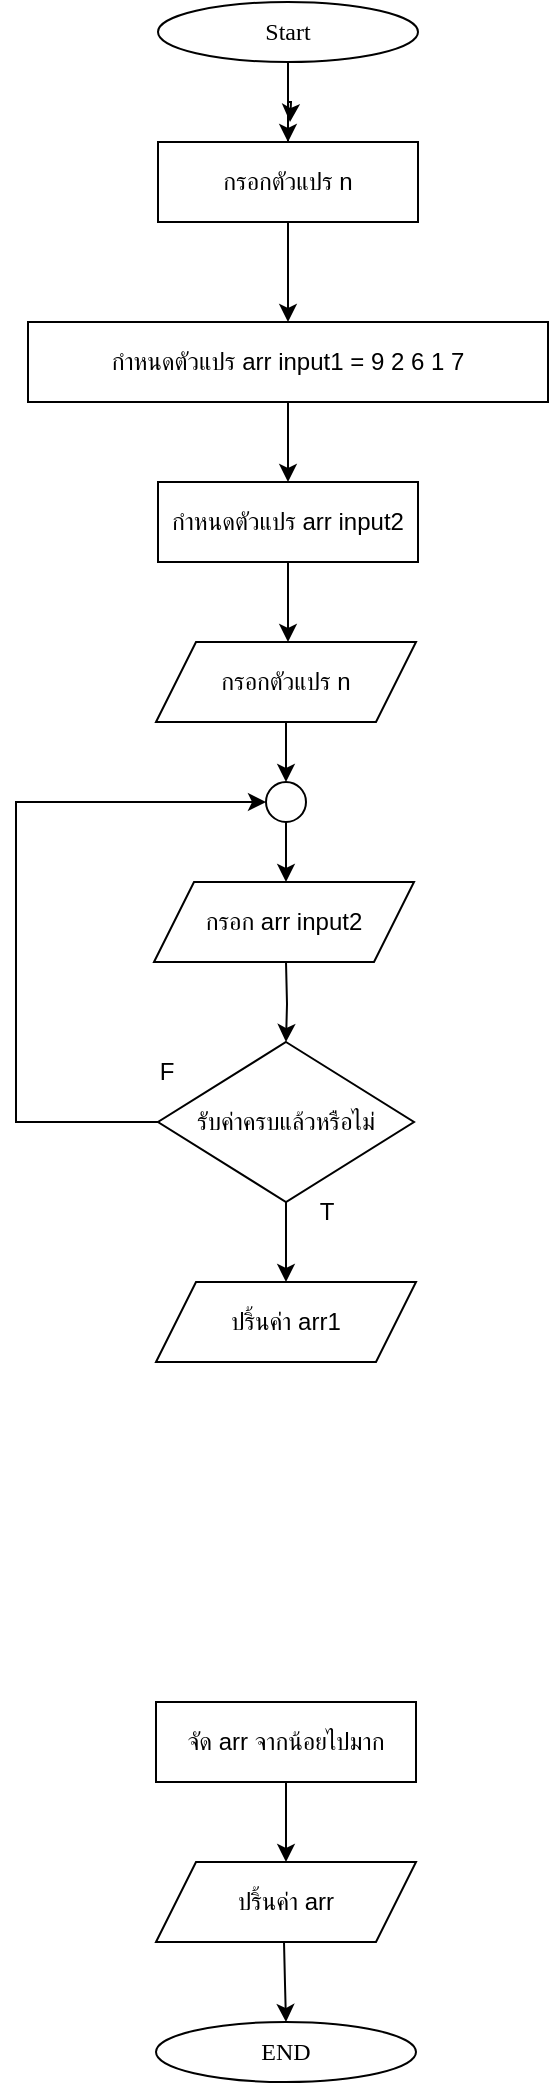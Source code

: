 <mxfile version="25.0.1">
  <diagram name="Page-1" id="zmVKw1Yn3QFlj3lUQ7tH">
    <mxGraphModel dx="1267" dy="1326" grid="1" gridSize="10" guides="1" tooltips="1" connect="1" arrows="1" fold="1" page="1" pageScale="1" pageWidth="850" pageHeight="1100" math="0" shadow="0">
      <root>
        <mxCell id="0" />
        <mxCell id="1" parent="0" />
        <mxCell id="lfAc_cLci4eOYNXYxlRv-4" value="" style="edgeStyle=orthogonalEdgeStyle;rounded=0;orthogonalLoop=1;jettySize=auto;html=1;" edge="1" parent="1" target="lfAc_cLci4eOYNXYxlRv-11">
          <mxGeometry relative="1" as="geometry">
            <mxPoint x="-498.0" y="270" as="sourcePoint" />
          </mxGeometry>
        </mxCell>
        <mxCell id="lfAc_cLci4eOYNXYxlRv-5" value="ปริ้นค่า arr" style="rounded=0;whiteSpace=wrap;html=1;shape=parallelogram;perimeter=parallelogramPerimeter;fixedSize=1;" vertex="1" parent="1">
          <mxGeometry x="-562.0" y="230" width="130" height="40" as="geometry" />
        </mxCell>
        <mxCell id="lfAc_cLci4eOYNXYxlRv-6" value="" style="edgeStyle=orthogonalEdgeStyle;rounded=0;orthogonalLoop=1;jettySize=auto;html=1;" edge="1" parent="1" source="lfAc_cLci4eOYNXYxlRv-7">
          <mxGeometry relative="1" as="geometry">
            <mxPoint x="-497.0" y="-260" as="targetPoint" />
          </mxGeometry>
        </mxCell>
        <mxCell id="lfAc_cLci4eOYNXYxlRv-7" value="" style="ellipse;whiteSpace=wrap;html=1;aspect=fixed;" vertex="1" parent="1">
          <mxGeometry x="-507" y="-310" width="20" height="20" as="geometry" />
        </mxCell>
        <mxCell id="lfAc_cLci4eOYNXYxlRv-8" style="edgeStyle=orthogonalEdgeStyle;rounded=0;orthogonalLoop=1;jettySize=auto;html=1;entryX=0;entryY=0.5;entryDx=0;entryDy=0;" edge="1" parent="1" source="lfAc_cLci4eOYNXYxlRv-10" target="lfAc_cLci4eOYNXYxlRv-7">
          <mxGeometry relative="1" as="geometry">
            <Array as="points">
              <mxPoint x="-632" y="-140" />
              <mxPoint x="-632" y="-300" />
            </Array>
          </mxGeometry>
        </mxCell>
        <mxCell id="lfAc_cLci4eOYNXYxlRv-111" value="" style="edgeStyle=orthogonalEdgeStyle;rounded=0;orthogonalLoop=1;jettySize=auto;html=1;" edge="1" parent="1" source="lfAc_cLci4eOYNXYxlRv-10" target="lfAc_cLci4eOYNXYxlRv-109">
          <mxGeometry relative="1" as="geometry" />
        </mxCell>
        <mxCell id="lfAc_cLci4eOYNXYxlRv-10" value="รับค่าครบแล้วหรือไม่" style="rhombus;whiteSpace=wrap;html=1;" vertex="1" parent="1">
          <mxGeometry x="-561" y="-180" width="128" height="80" as="geometry" />
        </mxCell>
        <mxCell id="lfAc_cLci4eOYNXYxlRv-11" value="&lt;font face=&quot;Sarabun&quot;&gt;END&lt;/font&gt;" style="ellipse;whiteSpace=wrap;html=1;" vertex="1" parent="1">
          <mxGeometry x="-562.0" y="310" width="130" height="30" as="geometry" />
        </mxCell>
        <mxCell id="lfAc_cLci4eOYNXYxlRv-32" value="" style="edgeStyle=orthogonalEdgeStyle;rounded=0;orthogonalLoop=1;jettySize=auto;html=1;" edge="1" parent="1" target="lfAc_cLci4eOYNXYxlRv-10">
          <mxGeometry relative="1" as="geometry">
            <mxPoint x="-497" y="-220" as="sourcePoint" />
          </mxGeometry>
        </mxCell>
        <mxCell id="lfAc_cLci4eOYNXYxlRv-34" value="T" style="text;html=1;align=center;verticalAlign=middle;resizable=0;points=[];autosize=1;strokeColor=none;fillColor=none;" vertex="1" parent="1">
          <mxGeometry x="-492" y="-110" width="30" height="30" as="geometry" />
        </mxCell>
        <mxCell id="lfAc_cLci4eOYNXYxlRv-35" value="F" style="text;html=1;align=center;verticalAlign=middle;resizable=0;points=[];autosize=1;strokeColor=none;fillColor=none;" vertex="1" parent="1">
          <mxGeometry x="-572" y="-180" width="30" height="30" as="geometry" />
        </mxCell>
        <mxCell id="lfAc_cLci4eOYNXYxlRv-39" value="" style="edgeStyle=orthogonalEdgeStyle;rounded=0;orthogonalLoop=1;jettySize=auto;html=1;" edge="1" parent="1" source="lfAc_cLci4eOYNXYxlRv-37" target="lfAc_cLci4eOYNXYxlRv-5">
          <mxGeometry relative="1" as="geometry" />
        </mxCell>
        <mxCell id="lfAc_cLci4eOYNXYxlRv-37" value="จัด arr จากน้อยไปมาก" style="rounded=0;whiteSpace=wrap;html=1;" vertex="1" parent="1">
          <mxGeometry x="-562" y="150" width="130" height="40" as="geometry" />
        </mxCell>
        <mxCell id="lfAc_cLci4eOYNXYxlRv-74" value="" style="edgeStyle=orthogonalEdgeStyle;rounded=0;orthogonalLoop=1;jettySize=auto;html=1;entryX=0.5;entryY=0;entryDx=0;entryDy=0;" edge="1" parent="1" source="lfAc_cLci4eOYNXYxlRv-75">
          <mxGeometry relative="1" as="geometry">
            <mxPoint x="-496.0" y="-630" as="targetPoint" />
          </mxGeometry>
        </mxCell>
        <mxCell id="lfAc_cLci4eOYNXYxlRv-75" value="&lt;font data-font-src=&quot;https://fonts.googleapis.com/css?family=Sarabun&quot; face=&quot;Sarabun&quot;&gt;Start&lt;/font&gt;" style="ellipse;whiteSpace=wrap;html=1;" vertex="1" parent="1">
          <mxGeometry x="-561.0" y="-700" width="130" height="30" as="geometry" />
        </mxCell>
        <mxCell id="lfAc_cLci4eOYNXYxlRv-76" value="" style="edgeStyle=orthogonalEdgeStyle;rounded=0;orthogonalLoop=1;jettySize=auto;html=1;" edge="1" parent="1" source="lfAc_cLci4eOYNXYxlRv-77" target="lfAc_cLci4eOYNXYxlRv-79">
          <mxGeometry relative="1" as="geometry" />
        </mxCell>
        <mxCell id="lfAc_cLci4eOYNXYxlRv-77" value="กำหนดตัวแปร arr input1 =&amp;nbsp;9 2 6 1 7" style="rounded=0;whiteSpace=wrap;html=1;" vertex="1" parent="1">
          <mxGeometry x="-626" y="-540" width="260" height="40" as="geometry" />
        </mxCell>
        <mxCell id="lfAc_cLci4eOYNXYxlRv-78" value="" style="edgeStyle=orthogonalEdgeStyle;rounded=0;orthogonalLoop=1;jettySize=auto;html=1;" edge="1" parent="1" source="lfAc_cLci4eOYNXYxlRv-79">
          <mxGeometry relative="1" as="geometry">
            <mxPoint x="-496.0" y="-380.0" as="targetPoint" />
          </mxGeometry>
        </mxCell>
        <mxCell id="lfAc_cLci4eOYNXYxlRv-79" value="กำหนดตัวแปร arr input2" style="rounded=0;whiteSpace=wrap;html=1;" vertex="1" parent="1">
          <mxGeometry x="-561.0" y="-460" width="130" height="40" as="geometry" />
        </mxCell>
        <mxCell id="lfAc_cLci4eOYNXYxlRv-82" value="" style="edgeStyle=orthogonalEdgeStyle;rounded=0;orthogonalLoop=1;jettySize=auto;html=1;" edge="1" parent="1" source="lfAc_cLci4eOYNXYxlRv-83">
          <mxGeometry relative="1" as="geometry">
            <mxPoint x="-495" y="-640" as="targetPoint" />
          </mxGeometry>
        </mxCell>
        <mxCell id="lfAc_cLci4eOYNXYxlRv-108" value="" style="edgeStyle=orthogonalEdgeStyle;rounded=0;orthogonalLoop=1;jettySize=auto;html=1;" edge="1" parent="1" source="lfAc_cLci4eOYNXYxlRv-83" target="lfAc_cLci4eOYNXYxlRv-77">
          <mxGeometry relative="1" as="geometry" />
        </mxCell>
        <mxCell id="lfAc_cLci4eOYNXYxlRv-83" value="กรอกตัวแปร n" style="rounded=0;whiteSpace=wrap;html=1;shape=label;fixedSize=1;" vertex="1" parent="1">
          <mxGeometry x="-561.0" y="-630" width="130" height="40" as="geometry" />
        </mxCell>
        <mxCell id="lfAc_cLci4eOYNXYxlRv-112" value="" style="edgeStyle=orthogonalEdgeStyle;rounded=0;orthogonalLoop=1;jettySize=auto;html=1;" edge="1" parent="1" source="lfAc_cLci4eOYNXYxlRv-85" target="lfAc_cLci4eOYNXYxlRv-7">
          <mxGeometry relative="1" as="geometry" />
        </mxCell>
        <mxCell id="lfAc_cLci4eOYNXYxlRv-85" value="กรอกตัวแปร n" style="rounded=0;whiteSpace=wrap;html=1;shape=parallelogram;perimeter=parallelogramPerimeter;fixedSize=1;" vertex="1" parent="1">
          <mxGeometry x="-562.0" y="-380" width="130" height="40" as="geometry" />
        </mxCell>
        <mxCell id="lfAc_cLci4eOYNXYxlRv-90" value="กรอก arr input2" style="rounded=0;whiteSpace=wrap;html=1;shape=parallelogram;perimeter=parallelogramPerimeter;fixedSize=1;" vertex="1" parent="1">
          <mxGeometry x="-563.0" y="-260" width="130" height="40" as="geometry" />
        </mxCell>
        <mxCell id="lfAc_cLci4eOYNXYxlRv-109" value="ปริ้นค่า arr1" style="rounded=0;whiteSpace=wrap;html=1;shape=parallelogram;perimeter=parallelogramPerimeter;fixedSize=1;" vertex="1" parent="1">
          <mxGeometry x="-562.0" y="-60" width="130" height="40" as="geometry" />
        </mxCell>
      </root>
    </mxGraphModel>
  </diagram>
</mxfile>
